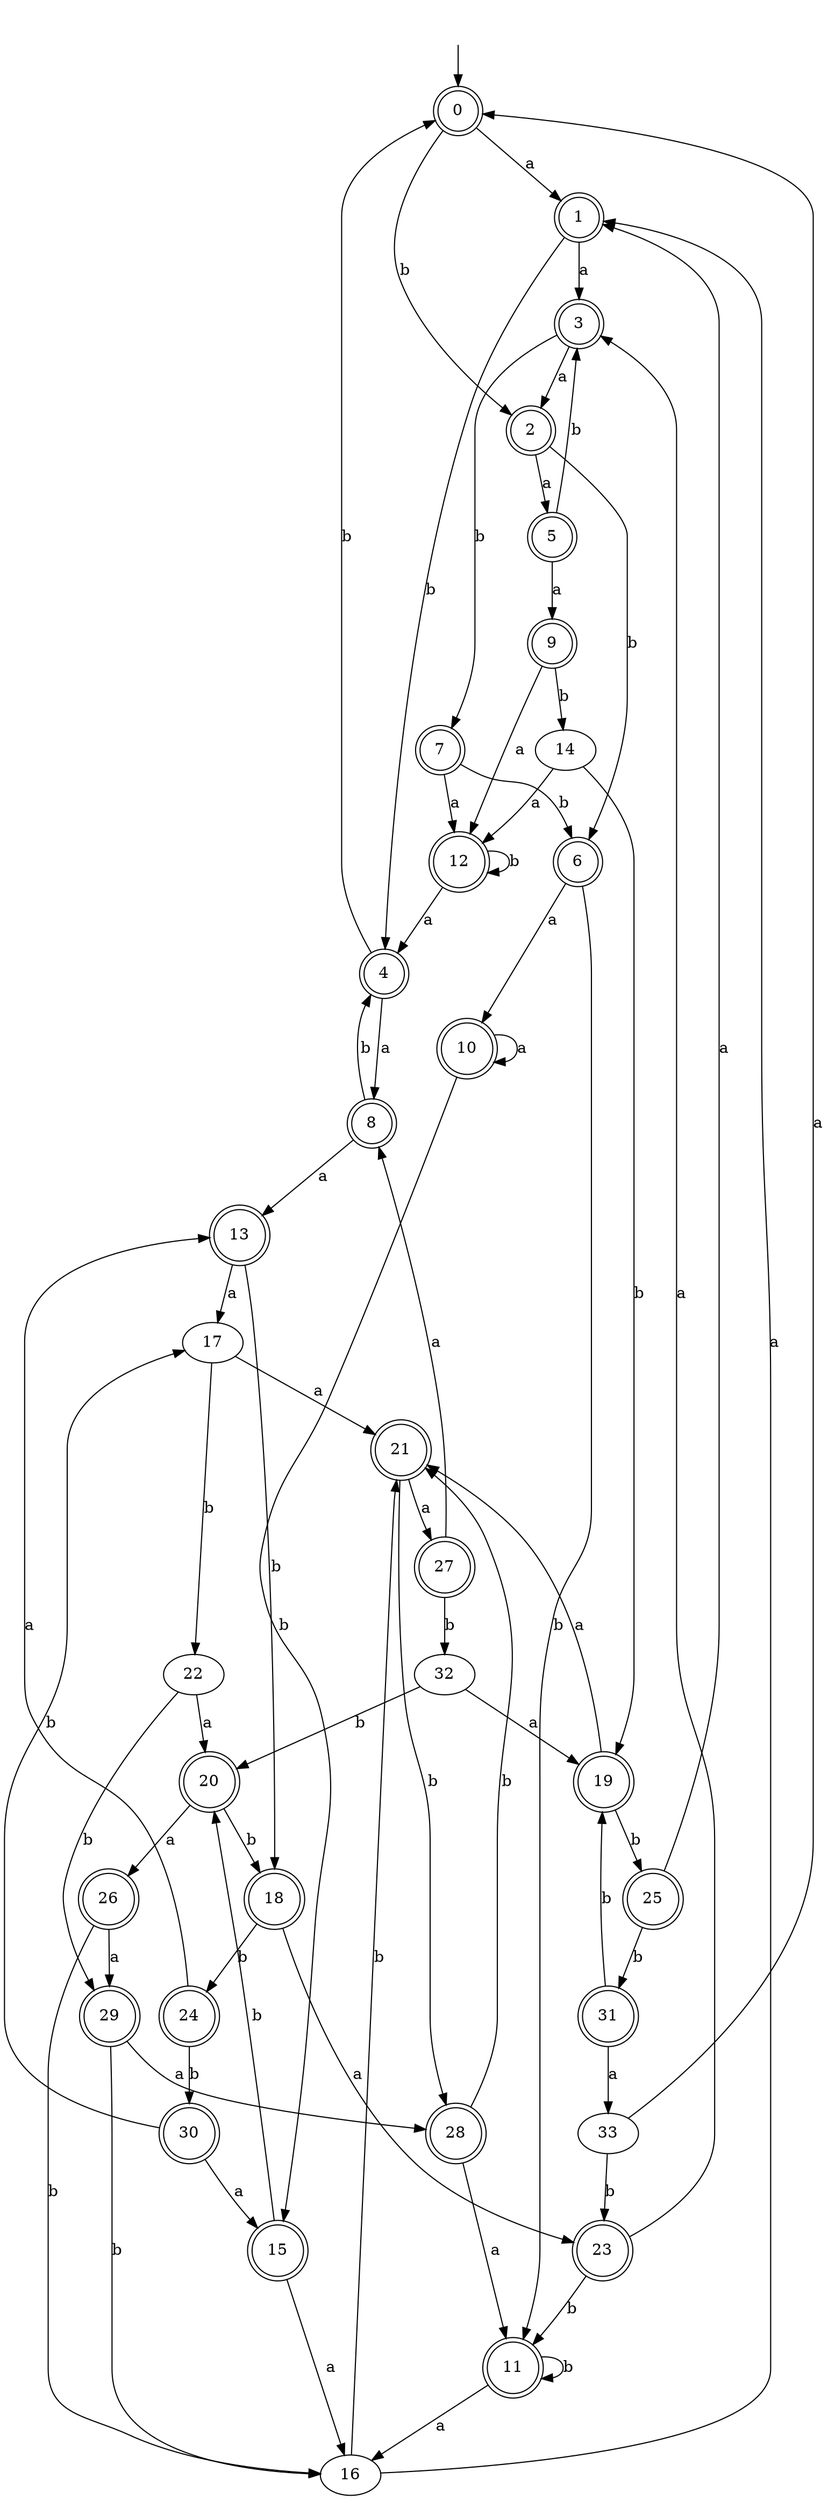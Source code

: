 digraph RandomDFA {
  __start0 [label="", shape=none];
  __start0 -> 0 [label=""];
  0 [shape=circle] [shape=doublecircle]
  0 -> 1 [label="a"]
  0 -> 2 [label="b"]
  1 [shape=doublecircle]
  1 -> 3 [label="a"]
  1 -> 4 [label="b"]
  2 [shape=doublecircle]
  2 -> 5 [label="a"]
  2 -> 6 [label="b"]
  3 [shape=doublecircle]
  3 -> 2 [label="a"]
  3 -> 7 [label="b"]
  4 [shape=doublecircle]
  4 -> 8 [label="a"]
  4 -> 0 [label="b"]
  5 [shape=doublecircle]
  5 -> 9 [label="a"]
  5 -> 3 [label="b"]
  6 [shape=doublecircle]
  6 -> 10 [label="a"]
  6 -> 11 [label="b"]
  7 [shape=doublecircle]
  7 -> 12 [label="a"]
  7 -> 6 [label="b"]
  8 [shape=doublecircle]
  8 -> 13 [label="a"]
  8 -> 4 [label="b"]
  9 [shape=doublecircle]
  9 -> 12 [label="a"]
  9 -> 14 [label="b"]
  10 [shape=doublecircle]
  10 -> 10 [label="a"]
  10 -> 15 [label="b"]
  11 [shape=doublecircle]
  11 -> 16 [label="a"]
  11 -> 11 [label="b"]
  12 [shape=doublecircle]
  12 -> 4 [label="a"]
  12 -> 12 [label="b"]
  13 [shape=doublecircle]
  13 -> 17 [label="a"]
  13 -> 18 [label="b"]
  14
  14 -> 12 [label="a"]
  14 -> 19 [label="b"]
  15 [shape=doublecircle]
  15 -> 16 [label="a"]
  15 -> 20 [label="b"]
  16
  16 -> 1 [label="a"]
  16 -> 21 [label="b"]
  17
  17 -> 21 [label="a"]
  17 -> 22 [label="b"]
  18 [shape=doublecircle]
  18 -> 23 [label="a"]
  18 -> 24 [label="b"]
  19 [shape=doublecircle]
  19 -> 21 [label="a"]
  19 -> 25 [label="b"]
  20 [shape=doublecircle]
  20 -> 26 [label="a"]
  20 -> 18 [label="b"]
  21 [shape=doublecircle]
  21 -> 27 [label="a"]
  21 -> 28 [label="b"]
  22
  22 -> 20 [label="a"]
  22 -> 29 [label="b"]
  23 [shape=doublecircle]
  23 -> 3 [label="a"]
  23 -> 11 [label="b"]
  24 [shape=doublecircle]
  24 -> 13 [label="a"]
  24 -> 30 [label="b"]
  25 [shape=doublecircle]
  25 -> 1 [label="a"]
  25 -> 31 [label="b"]
  26 [shape=doublecircle]
  26 -> 29 [label="a"]
  26 -> 16 [label="b"]
  27 [shape=doublecircle]
  27 -> 8 [label="a"]
  27 -> 32 [label="b"]
  28 [shape=doublecircle]
  28 -> 11 [label="a"]
  28 -> 21 [label="b"]
  29 [shape=doublecircle]
  29 -> 28 [label="a"]
  29 -> 16 [label="b"]
  30 [shape=doublecircle]
  30 -> 15 [label="a"]
  30 -> 17 [label="b"]
  31 [shape=doublecircle]
  31 -> 33 [label="a"]
  31 -> 19 [label="b"]
  32
  32 -> 19 [label="a"]
  32 -> 20 [label="b"]
  33
  33 -> 0 [label="a"]
  33 -> 23 [label="b"]
}
